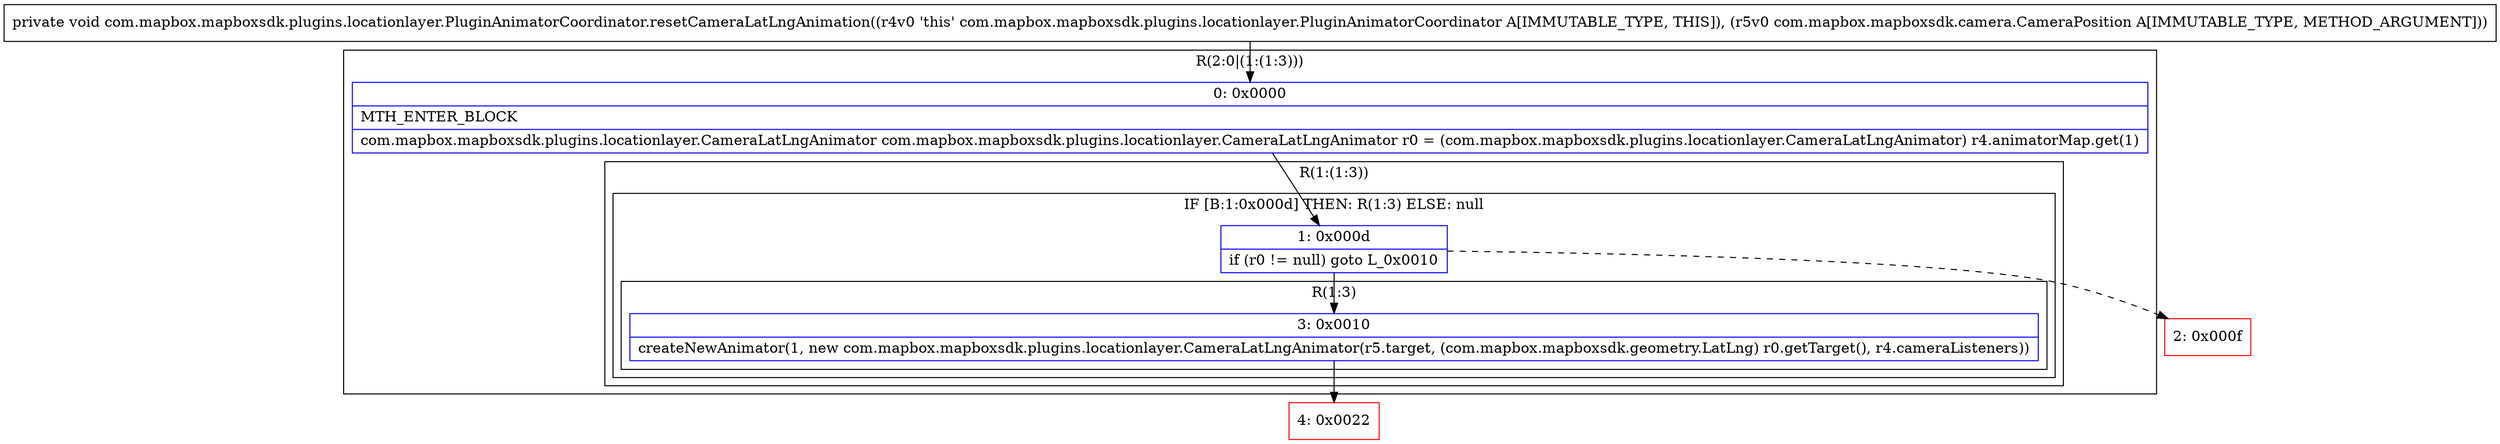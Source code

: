 digraph "CFG forcom.mapbox.mapboxsdk.plugins.locationlayer.PluginAnimatorCoordinator.resetCameraLatLngAnimation(Lcom\/mapbox\/mapboxsdk\/camera\/CameraPosition;)V" {
subgraph cluster_Region_451669377 {
label = "R(2:0|(1:(1:3)))";
node [shape=record,color=blue];
Node_0 [shape=record,label="{0\:\ 0x0000|MTH_ENTER_BLOCK\l|com.mapbox.mapboxsdk.plugins.locationlayer.CameraLatLngAnimator com.mapbox.mapboxsdk.plugins.locationlayer.CameraLatLngAnimator r0 = (com.mapbox.mapboxsdk.plugins.locationlayer.CameraLatLngAnimator) r4.animatorMap.get(1)\l}"];
subgraph cluster_Region_988057974 {
label = "R(1:(1:3))";
node [shape=record,color=blue];
subgraph cluster_IfRegion_1597063792 {
label = "IF [B:1:0x000d] THEN: R(1:3) ELSE: null";
node [shape=record,color=blue];
Node_1 [shape=record,label="{1\:\ 0x000d|if (r0 != null) goto L_0x0010\l}"];
subgraph cluster_Region_1815681580 {
label = "R(1:3)";
node [shape=record,color=blue];
Node_3 [shape=record,label="{3\:\ 0x0010|createNewAnimator(1, new com.mapbox.mapboxsdk.plugins.locationlayer.CameraLatLngAnimator(r5.target, (com.mapbox.mapboxsdk.geometry.LatLng) r0.getTarget(), r4.cameraListeners))\l}"];
}
}
}
}
Node_2 [shape=record,color=red,label="{2\:\ 0x000f}"];
Node_4 [shape=record,color=red,label="{4\:\ 0x0022}"];
MethodNode[shape=record,label="{private void com.mapbox.mapboxsdk.plugins.locationlayer.PluginAnimatorCoordinator.resetCameraLatLngAnimation((r4v0 'this' com.mapbox.mapboxsdk.plugins.locationlayer.PluginAnimatorCoordinator A[IMMUTABLE_TYPE, THIS]), (r5v0 com.mapbox.mapboxsdk.camera.CameraPosition A[IMMUTABLE_TYPE, METHOD_ARGUMENT])) }"];
MethodNode -> Node_0;
Node_0 -> Node_1;
Node_1 -> Node_2[style=dashed];
Node_1 -> Node_3;
Node_3 -> Node_4;
}

